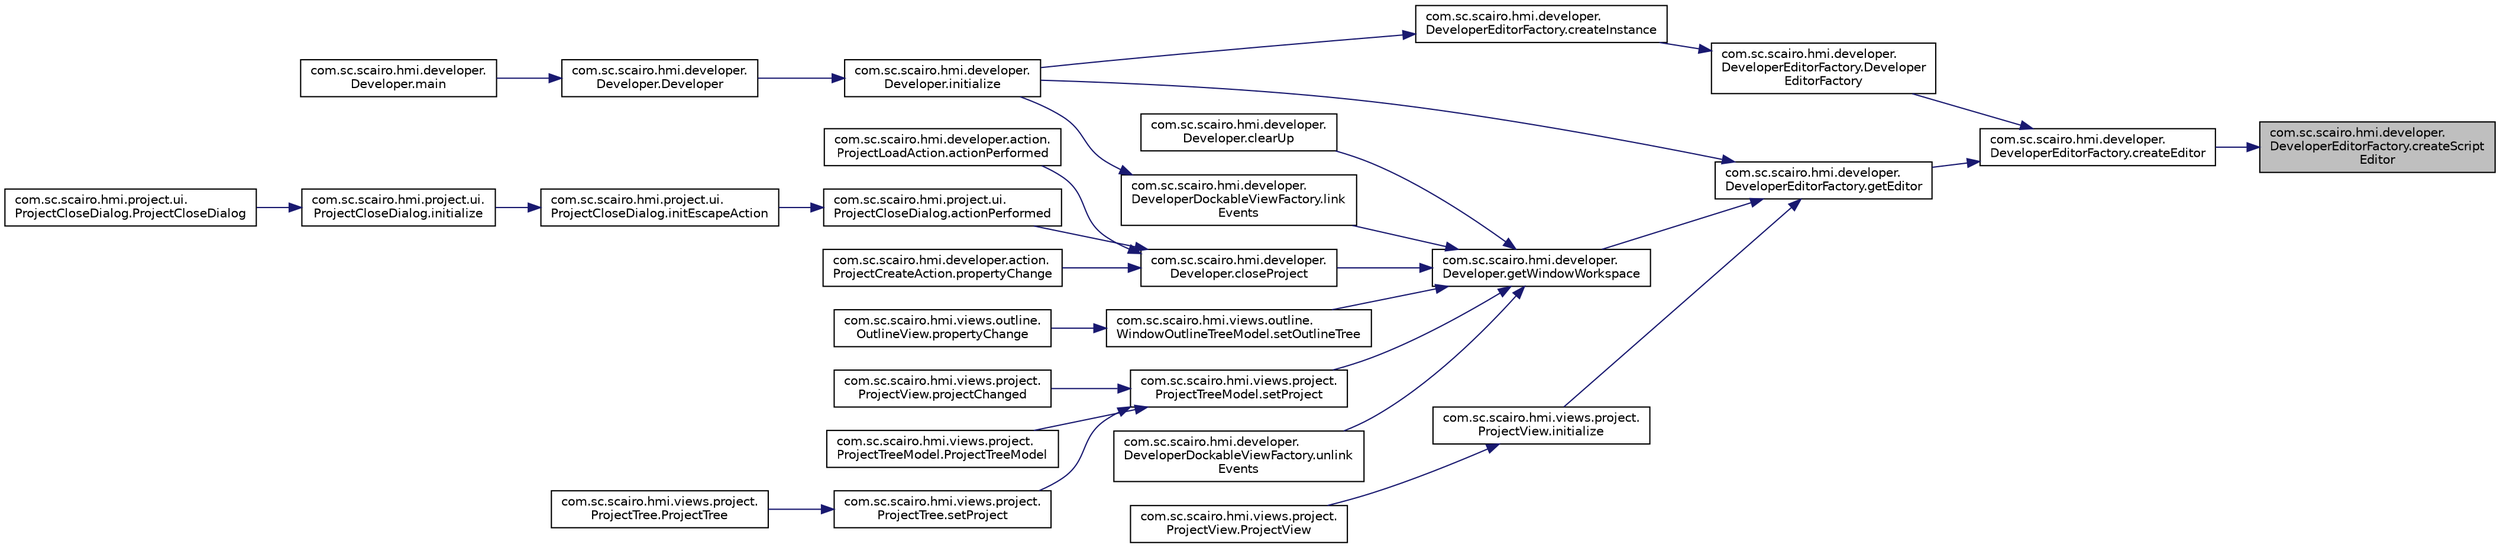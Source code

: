 digraph "com.sc.scairo.hmi.developer.DeveloperEditorFactory.createScriptEditor"
{
 // LATEX_PDF_SIZE
  edge [fontname="Helvetica",fontsize="10",labelfontname="Helvetica",labelfontsize="10"];
  node [fontname="Helvetica",fontsize="10",shape=record];
  rankdir="RL";
  Node1 [label="com.sc.scairo.hmi.developer.\lDeveloperEditorFactory.createScript\lEditor",height=0.2,width=0.4,color="black", fillcolor="grey75", style="filled", fontcolor="black",tooltip=" "];
  Node1 -> Node2 [dir="back",color="midnightblue",fontsize="10",style="solid",fontname="Helvetica"];
  Node2 [label="com.sc.scairo.hmi.developer.\lDeveloperEditorFactory.createEditor",height=0.2,width=0.4,color="black", fillcolor="white", style="filled",URL="$classcom_1_1sc_1_1scairo_1_1hmi_1_1developer_1_1_developer_editor_factory.html#a7efc6e085653e78386972998832682da",tooltip=" "];
  Node2 -> Node3 [dir="back",color="midnightblue",fontsize="10",style="solid",fontname="Helvetica"];
  Node3 [label="com.sc.scairo.hmi.developer.\lDeveloperEditorFactory.Developer\lEditorFactory",height=0.2,width=0.4,color="black", fillcolor="white", style="filled",URL="$classcom_1_1sc_1_1scairo_1_1hmi_1_1developer_1_1_developer_editor_factory.html#a268ccd03bfb48141f58759ace57bf067",tooltip=" "];
  Node3 -> Node4 [dir="back",color="midnightblue",fontsize="10",style="solid",fontname="Helvetica"];
  Node4 [label="com.sc.scairo.hmi.developer.\lDeveloperEditorFactory.createInstance",height=0.2,width=0.4,color="black", fillcolor="white", style="filled",URL="$classcom_1_1sc_1_1scairo_1_1hmi_1_1developer_1_1_developer_editor_factory.html#a02e37f4ebbad52df038b862f8cc664e0",tooltip=" "];
  Node4 -> Node5 [dir="back",color="midnightblue",fontsize="10",style="solid",fontname="Helvetica"];
  Node5 [label="com.sc.scairo.hmi.developer.\lDeveloper.initialize",height=0.2,width=0.4,color="black", fillcolor="white", style="filled",URL="$classcom_1_1sc_1_1scairo_1_1hmi_1_1developer_1_1_developer.html#a8250d46e2cf5cd4ce2afabb1ebf664d6",tooltip=" "];
  Node5 -> Node6 [dir="back",color="midnightblue",fontsize="10",style="solid",fontname="Helvetica"];
  Node6 [label="com.sc.scairo.hmi.developer.\lDeveloper.Developer",height=0.2,width=0.4,color="black", fillcolor="white", style="filled",URL="$classcom_1_1sc_1_1scairo_1_1hmi_1_1developer_1_1_developer.html#a4f44d1e42330585deba864a2254e8837",tooltip=" "];
  Node6 -> Node7 [dir="back",color="midnightblue",fontsize="10",style="solid",fontname="Helvetica"];
  Node7 [label="com.sc.scairo.hmi.developer.\lDeveloper.main",height=0.2,width=0.4,color="black", fillcolor="white", style="filled",URL="$classcom_1_1sc_1_1scairo_1_1hmi_1_1developer_1_1_developer.html#a08b0a4964211f5e930cbc679a5053124",tooltip=" "];
  Node2 -> Node8 [dir="back",color="midnightblue",fontsize="10",style="solid",fontname="Helvetica"];
  Node8 [label="com.sc.scairo.hmi.developer.\lDeveloperEditorFactory.getEditor",height=0.2,width=0.4,color="black", fillcolor="white", style="filled",URL="$classcom_1_1sc_1_1scairo_1_1hmi_1_1developer_1_1_developer_editor_factory.html#a0fb1b5ffcdbaf859e3998a3df9d0bf1d",tooltip=" "];
  Node8 -> Node9 [dir="back",color="midnightblue",fontsize="10",style="solid",fontname="Helvetica"];
  Node9 [label="com.sc.scairo.hmi.developer.\lDeveloper.getWindowWorkspace",height=0.2,width=0.4,color="black", fillcolor="white", style="filled",URL="$classcom_1_1sc_1_1scairo_1_1hmi_1_1developer_1_1_developer.html#a588ae4280b9b41798ec435f8dcd1d287",tooltip=" "];
  Node9 -> Node10 [dir="back",color="midnightblue",fontsize="10",style="solid",fontname="Helvetica"];
  Node10 [label="com.sc.scairo.hmi.developer.\lDeveloper.clearUp",height=0.2,width=0.4,color="black", fillcolor="white", style="filled",URL="$classcom_1_1sc_1_1scairo_1_1hmi_1_1developer_1_1_developer.html#ac0f673a28fc4935525347c70e7878801",tooltip=" "];
  Node9 -> Node11 [dir="back",color="midnightblue",fontsize="10",style="solid",fontname="Helvetica"];
  Node11 [label="com.sc.scairo.hmi.developer.\lDeveloper.closeProject",height=0.2,width=0.4,color="black", fillcolor="white", style="filled",URL="$classcom_1_1sc_1_1scairo_1_1hmi_1_1developer_1_1_developer.html#a36f6e478c582a392d0a35d8f044a9815",tooltip=" "];
  Node11 -> Node12 [dir="back",color="midnightblue",fontsize="10",style="solid",fontname="Helvetica"];
  Node12 [label="com.sc.scairo.hmi.developer.action.\lProjectLoadAction.actionPerformed",height=0.2,width=0.4,color="black", fillcolor="white", style="filled",URL="$classcom_1_1sc_1_1scairo_1_1hmi_1_1developer_1_1action_1_1_project_load_action.html#a58d9ccd39904e3769c7f5a2eb5c8ebb5",tooltip=" "];
  Node11 -> Node13 [dir="back",color="midnightblue",fontsize="10",style="solid",fontname="Helvetica"];
  Node13 [label="com.sc.scairo.hmi.project.ui.\lProjectCloseDialog.actionPerformed",height=0.2,width=0.4,color="black", fillcolor="white", style="filled",URL="$classcom_1_1sc_1_1scairo_1_1hmi_1_1project_1_1ui_1_1_project_close_dialog.html#ac1e5e42d322417600ef2674c22761805",tooltip=" "];
  Node13 -> Node14 [dir="back",color="midnightblue",fontsize="10",style="solid",fontname="Helvetica"];
  Node14 [label="com.sc.scairo.hmi.project.ui.\lProjectCloseDialog.initEscapeAction",height=0.2,width=0.4,color="black", fillcolor="white", style="filled",URL="$classcom_1_1sc_1_1scairo_1_1hmi_1_1project_1_1ui_1_1_project_close_dialog.html#a5afd77954ed1551c579431803b1be314",tooltip=" "];
  Node14 -> Node15 [dir="back",color="midnightblue",fontsize="10",style="solid",fontname="Helvetica"];
  Node15 [label="com.sc.scairo.hmi.project.ui.\lProjectCloseDialog.initialize",height=0.2,width=0.4,color="black", fillcolor="white", style="filled",URL="$classcom_1_1sc_1_1scairo_1_1hmi_1_1project_1_1ui_1_1_project_close_dialog.html#adf3ad0a013a524a1beae38b5c79c61fb",tooltip=" "];
  Node15 -> Node16 [dir="back",color="midnightblue",fontsize="10",style="solid",fontname="Helvetica"];
  Node16 [label="com.sc.scairo.hmi.project.ui.\lProjectCloseDialog.ProjectCloseDialog",height=0.2,width=0.4,color="black", fillcolor="white", style="filled",URL="$classcom_1_1sc_1_1scairo_1_1hmi_1_1project_1_1ui_1_1_project_close_dialog.html#a3729e7225cd1569368821b528a28835f",tooltip=" "];
  Node11 -> Node17 [dir="back",color="midnightblue",fontsize="10",style="solid",fontname="Helvetica"];
  Node17 [label="com.sc.scairo.hmi.developer.action.\lProjectCreateAction.propertyChange",height=0.2,width=0.4,color="black", fillcolor="white", style="filled",URL="$classcom_1_1sc_1_1scairo_1_1hmi_1_1developer_1_1action_1_1_project_create_action.html#a663858ecc36998f41f12713fa7179c3a",tooltip=" "];
  Node9 -> Node18 [dir="back",color="midnightblue",fontsize="10",style="solid",fontname="Helvetica"];
  Node18 [label="com.sc.scairo.hmi.developer.\lDeveloperDockableViewFactory.link\lEvents",height=0.2,width=0.4,color="black", fillcolor="white", style="filled",URL="$classcom_1_1sc_1_1scairo_1_1hmi_1_1developer_1_1_developer_dockable_view_factory.html#a39db51bbb3d09302e162eb5d7d175f45",tooltip=" "];
  Node18 -> Node5 [dir="back",color="midnightblue",fontsize="10",style="solid",fontname="Helvetica"];
  Node9 -> Node19 [dir="back",color="midnightblue",fontsize="10",style="solid",fontname="Helvetica"];
  Node19 [label="com.sc.scairo.hmi.views.outline.\lWindowOutlineTreeModel.setOutlineTree",height=0.2,width=0.4,color="black", fillcolor="white", style="filled",URL="$classcom_1_1sc_1_1scairo_1_1hmi_1_1views_1_1outline_1_1_window_outline_tree_model.html#a80c43c780725de61045546ddc5b1409a",tooltip=" "];
  Node19 -> Node20 [dir="back",color="midnightblue",fontsize="10",style="solid",fontname="Helvetica"];
  Node20 [label="com.sc.scairo.hmi.views.outline.\lOutlineView.propertyChange",height=0.2,width=0.4,color="black", fillcolor="white", style="filled",URL="$classcom_1_1sc_1_1scairo_1_1hmi_1_1views_1_1outline_1_1_outline_view.html#ac3ae98f5792486b0029ce735f7f53615",tooltip=" "];
  Node9 -> Node21 [dir="back",color="midnightblue",fontsize="10",style="solid",fontname="Helvetica"];
  Node21 [label="com.sc.scairo.hmi.views.project.\lProjectTreeModel.setProject",height=0.2,width=0.4,color="black", fillcolor="white", style="filled",URL="$classcom_1_1sc_1_1scairo_1_1hmi_1_1views_1_1project_1_1_project_tree_model.html#aae943c62c281e0658d63e5120c2f00d6",tooltip=" "];
  Node21 -> Node22 [dir="back",color="midnightblue",fontsize="10",style="solid",fontname="Helvetica"];
  Node22 [label="com.sc.scairo.hmi.views.project.\lProjectView.projectChanged",height=0.2,width=0.4,color="black", fillcolor="white", style="filled",URL="$classcom_1_1sc_1_1scairo_1_1hmi_1_1views_1_1project_1_1_project_view.html#a78b3792fc813b3f99ee1433930460c0c",tooltip=" "];
  Node21 -> Node23 [dir="back",color="midnightblue",fontsize="10",style="solid",fontname="Helvetica"];
  Node23 [label="com.sc.scairo.hmi.views.project.\lProjectTreeModel.ProjectTreeModel",height=0.2,width=0.4,color="black", fillcolor="white", style="filled",URL="$classcom_1_1sc_1_1scairo_1_1hmi_1_1views_1_1project_1_1_project_tree_model.html#a713011286c23d52ff4db5f0e0a1a1d94",tooltip=" "];
  Node21 -> Node24 [dir="back",color="midnightblue",fontsize="10",style="solid",fontname="Helvetica"];
  Node24 [label="com.sc.scairo.hmi.views.project.\lProjectTree.setProject",height=0.2,width=0.4,color="black", fillcolor="white", style="filled",URL="$classcom_1_1sc_1_1scairo_1_1hmi_1_1views_1_1project_1_1_project_tree.html#a8e8ef93b975c4d08dae268e991512599",tooltip=" "];
  Node24 -> Node25 [dir="back",color="midnightblue",fontsize="10",style="solid",fontname="Helvetica"];
  Node25 [label="com.sc.scairo.hmi.views.project.\lProjectTree.ProjectTree",height=0.2,width=0.4,color="black", fillcolor="white", style="filled",URL="$classcom_1_1sc_1_1scairo_1_1hmi_1_1views_1_1project_1_1_project_tree.html#ab54eb27f7a609d3000e7bf4b487b9d1c",tooltip=" "];
  Node9 -> Node26 [dir="back",color="midnightblue",fontsize="10",style="solid",fontname="Helvetica"];
  Node26 [label="com.sc.scairo.hmi.developer.\lDeveloperDockableViewFactory.unlink\lEvents",height=0.2,width=0.4,color="black", fillcolor="white", style="filled",URL="$classcom_1_1sc_1_1scairo_1_1hmi_1_1developer_1_1_developer_dockable_view_factory.html#adc5dc370e62d92d6d24f2c08a48e4bf9",tooltip=" "];
  Node8 -> Node27 [dir="back",color="midnightblue",fontsize="10",style="solid",fontname="Helvetica"];
  Node27 [label="com.sc.scairo.hmi.views.project.\lProjectView.initialize",height=0.2,width=0.4,color="black", fillcolor="white", style="filled",URL="$classcom_1_1sc_1_1scairo_1_1hmi_1_1views_1_1project_1_1_project_view.html#a6f018b5f473be394fdfdd7fce5cce1b0",tooltip=" "];
  Node27 -> Node28 [dir="back",color="midnightblue",fontsize="10",style="solid",fontname="Helvetica"];
  Node28 [label="com.sc.scairo.hmi.views.project.\lProjectView.ProjectView",height=0.2,width=0.4,color="black", fillcolor="white", style="filled",URL="$classcom_1_1sc_1_1scairo_1_1hmi_1_1views_1_1project_1_1_project_view.html#a70caa096fca48b173e2ecd337f474b7d",tooltip=" "];
  Node8 -> Node5 [dir="back",color="midnightblue",fontsize="10",style="solid",fontname="Helvetica"];
}
